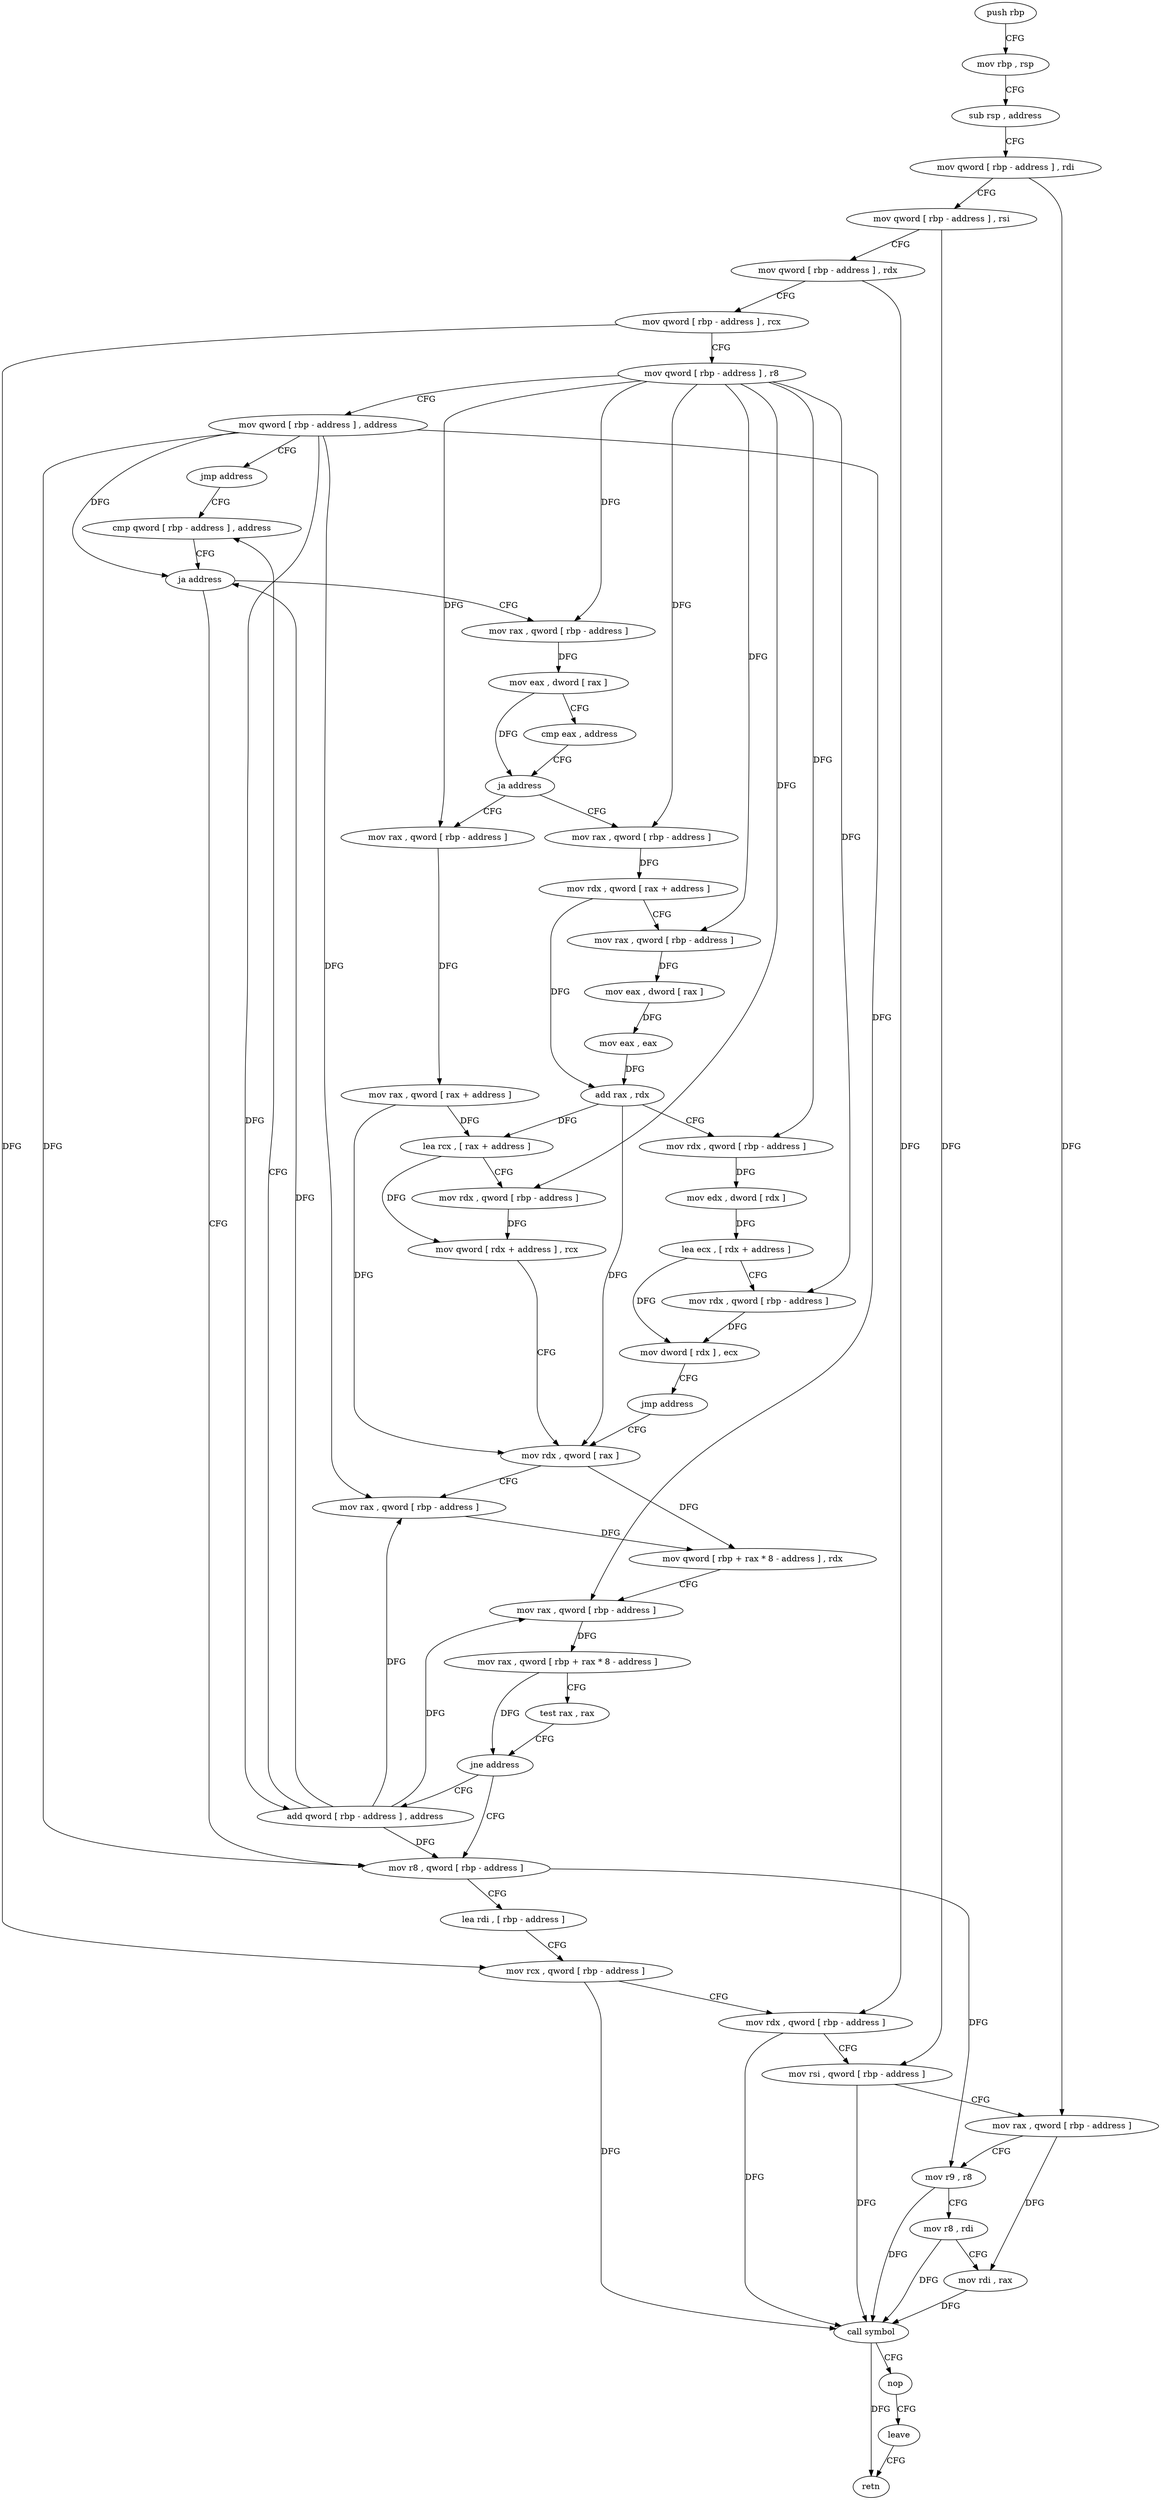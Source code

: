 digraph "func" {
"4460907" [label = "push rbp" ]
"4460908" [label = "mov rbp , rsp" ]
"4460911" [label = "sub rsp , address" ]
"4460918" [label = "mov qword [ rbp - address ] , rdi" ]
"4460922" [label = "mov qword [ rbp - address ] , rsi" ]
"4460926" [label = "mov qword [ rbp - address ] , rdx" ]
"4460930" [label = "mov qword [ rbp - address ] , rcx" ]
"4460934" [label = "mov qword [ rbp - address ] , r8" ]
"4460941" [label = "mov qword [ rbp - address ] , address" ]
"4460949" [label = "jmp address" ]
"4460956" [label = "cmp qword [ rbp - address ] , address" ]
"4460961" [label = "ja address" ]
"4461077" [label = "mov r8 , qword [ rbp - address ]" ]
"4460963" [label = "mov rax , qword [ rbp - address ]" ]
"4461081" [label = "lea rdi , [ rbp - address ]" ]
"4461085" [label = "mov rcx , qword [ rbp - address ]" ]
"4461089" [label = "mov rdx , qword [ rbp - address ]" ]
"4461093" [label = "mov rsi , qword [ rbp - address ]" ]
"4461097" [label = "mov rax , qword [ rbp - address ]" ]
"4461101" [label = "mov r9 , r8" ]
"4461104" [label = "mov r8 , rdi" ]
"4461107" [label = "mov rdi , rax" ]
"4461110" [label = "call symbol" ]
"4461115" [label = "nop" ]
"4461116" [label = "leave" ]
"4461117" [label = "retn" ]
"4460970" [label = "mov eax , dword [ rax ]" ]
"4460972" [label = "cmp eax , address" ]
"4460975" [label = "ja address" ]
"4461025" [label = "mov rax , qword [ rbp - address ]" ]
"4460977" [label = "mov rax , qword [ rbp - address ]" ]
"4461032" [label = "mov rax , qword [ rax + address ]" ]
"4461036" [label = "lea rcx , [ rax + address ]" ]
"4461040" [label = "mov rdx , qword [ rbp - address ]" ]
"4461047" [label = "mov qword [ rdx + address ] , rcx" ]
"4461051" [label = "mov rdx , qword [ rax ]" ]
"4460984" [label = "mov rdx , qword [ rax + address ]" ]
"4460988" [label = "mov rax , qword [ rbp - address ]" ]
"4460995" [label = "mov eax , dword [ rax ]" ]
"4460997" [label = "mov eax , eax" ]
"4460999" [label = "add rax , rdx" ]
"4461002" [label = "mov rdx , qword [ rbp - address ]" ]
"4461009" [label = "mov edx , dword [ rdx ]" ]
"4461011" [label = "lea ecx , [ rdx + address ]" ]
"4461014" [label = "mov rdx , qword [ rbp - address ]" ]
"4461021" [label = "mov dword [ rdx ] , ecx" ]
"4461023" [label = "jmp address" ]
"4460951" [label = "add qword [ rbp - address ] , address" ]
"4461054" [label = "mov rax , qword [ rbp - address ]" ]
"4461058" [label = "mov qword [ rbp + rax * 8 - address ] , rdx" ]
"4461063" [label = "mov rax , qword [ rbp - address ]" ]
"4461067" [label = "mov rax , qword [ rbp + rax * 8 - address ]" ]
"4461072" [label = "test rax , rax" ]
"4461075" [label = "jne address" ]
"4460907" -> "4460908" [ label = "CFG" ]
"4460908" -> "4460911" [ label = "CFG" ]
"4460911" -> "4460918" [ label = "CFG" ]
"4460918" -> "4460922" [ label = "CFG" ]
"4460918" -> "4461097" [ label = "DFG" ]
"4460922" -> "4460926" [ label = "CFG" ]
"4460922" -> "4461093" [ label = "DFG" ]
"4460926" -> "4460930" [ label = "CFG" ]
"4460926" -> "4461089" [ label = "DFG" ]
"4460930" -> "4460934" [ label = "CFG" ]
"4460930" -> "4461085" [ label = "DFG" ]
"4460934" -> "4460941" [ label = "CFG" ]
"4460934" -> "4460963" [ label = "DFG" ]
"4460934" -> "4461025" [ label = "DFG" ]
"4460934" -> "4461040" [ label = "DFG" ]
"4460934" -> "4460977" [ label = "DFG" ]
"4460934" -> "4460988" [ label = "DFG" ]
"4460934" -> "4461002" [ label = "DFG" ]
"4460934" -> "4461014" [ label = "DFG" ]
"4460941" -> "4460949" [ label = "CFG" ]
"4460941" -> "4460961" [ label = "DFG" ]
"4460941" -> "4461077" [ label = "DFG" ]
"4460941" -> "4461054" [ label = "DFG" ]
"4460941" -> "4461063" [ label = "DFG" ]
"4460941" -> "4460951" [ label = "DFG" ]
"4460949" -> "4460956" [ label = "CFG" ]
"4460956" -> "4460961" [ label = "CFG" ]
"4460961" -> "4461077" [ label = "CFG" ]
"4460961" -> "4460963" [ label = "CFG" ]
"4461077" -> "4461081" [ label = "CFG" ]
"4461077" -> "4461101" [ label = "DFG" ]
"4460963" -> "4460970" [ label = "DFG" ]
"4461081" -> "4461085" [ label = "CFG" ]
"4461085" -> "4461089" [ label = "CFG" ]
"4461085" -> "4461110" [ label = "DFG" ]
"4461089" -> "4461093" [ label = "CFG" ]
"4461089" -> "4461110" [ label = "DFG" ]
"4461093" -> "4461097" [ label = "CFG" ]
"4461093" -> "4461110" [ label = "DFG" ]
"4461097" -> "4461101" [ label = "CFG" ]
"4461097" -> "4461107" [ label = "DFG" ]
"4461101" -> "4461104" [ label = "CFG" ]
"4461101" -> "4461110" [ label = "DFG" ]
"4461104" -> "4461107" [ label = "CFG" ]
"4461104" -> "4461110" [ label = "DFG" ]
"4461107" -> "4461110" [ label = "DFG" ]
"4461110" -> "4461115" [ label = "CFG" ]
"4461110" -> "4461117" [ label = "DFG" ]
"4461115" -> "4461116" [ label = "CFG" ]
"4461116" -> "4461117" [ label = "CFG" ]
"4460970" -> "4460972" [ label = "CFG" ]
"4460970" -> "4460975" [ label = "DFG" ]
"4460972" -> "4460975" [ label = "CFG" ]
"4460975" -> "4461025" [ label = "CFG" ]
"4460975" -> "4460977" [ label = "CFG" ]
"4461025" -> "4461032" [ label = "DFG" ]
"4460977" -> "4460984" [ label = "DFG" ]
"4461032" -> "4461036" [ label = "DFG" ]
"4461032" -> "4461051" [ label = "DFG" ]
"4461036" -> "4461040" [ label = "CFG" ]
"4461036" -> "4461047" [ label = "DFG" ]
"4461040" -> "4461047" [ label = "DFG" ]
"4461047" -> "4461051" [ label = "CFG" ]
"4461051" -> "4461054" [ label = "CFG" ]
"4461051" -> "4461058" [ label = "DFG" ]
"4460984" -> "4460988" [ label = "CFG" ]
"4460984" -> "4460999" [ label = "DFG" ]
"4460988" -> "4460995" [ label = "DFG" ]
"4460995" -> "4460997" [ label = "DFG" ]
"4460997" -> "4460999" [ label = "DFG" ]
"4460999" -> "4461002" [ label = "CFG" ]
"4460999" -> "4461036" [ label = "DFG" ]
"4460999" -> "4461051" [ label = "DFG" ]
"4461002" -> "4461009" [ label = "DFG" ]
"4461009" -> "4461011" [ label = "DFG" ]
"4461011" -> "4461014" [ label = "CFG" ]
"4461011" -> "4461021" [ label = "DFG" ]
"4461014" -> "4461021" [ label = "DFG" ]
"4461021" -> "4461023" [ label = "CFG" ]
"4461023" -> "4461051" [ label = "CFG" ]
"4460951" -> "4460956" [ label = "CFG" ]
"4460951" -> "4460961" [ label = "DFG" ]
"4460951" -> "4461077" [ label = "DFG" ]
"4460951" -> "4461054" [ label = "DFG" ]
"4460951" -> "4461063" [ label = "DFG" ]
"4461054" -> "4461058" [ label = "DFG" ]
"4461058" -> "4461063" [ label = "CFG" ]
"4461063" -> "4461067" [ label = "DFG" ]
"4461067" -> "4461072" [ label = "CFG" ]
"4461067" -> "4461075" [ label = "DFG" ]
"4461072" -> "4461075" [ label = "CFG" ]
"4461075" -> "4460951" [ label = "CFG" ]
"4461075" -> "4461077" [ label = "CFG" ]
}
